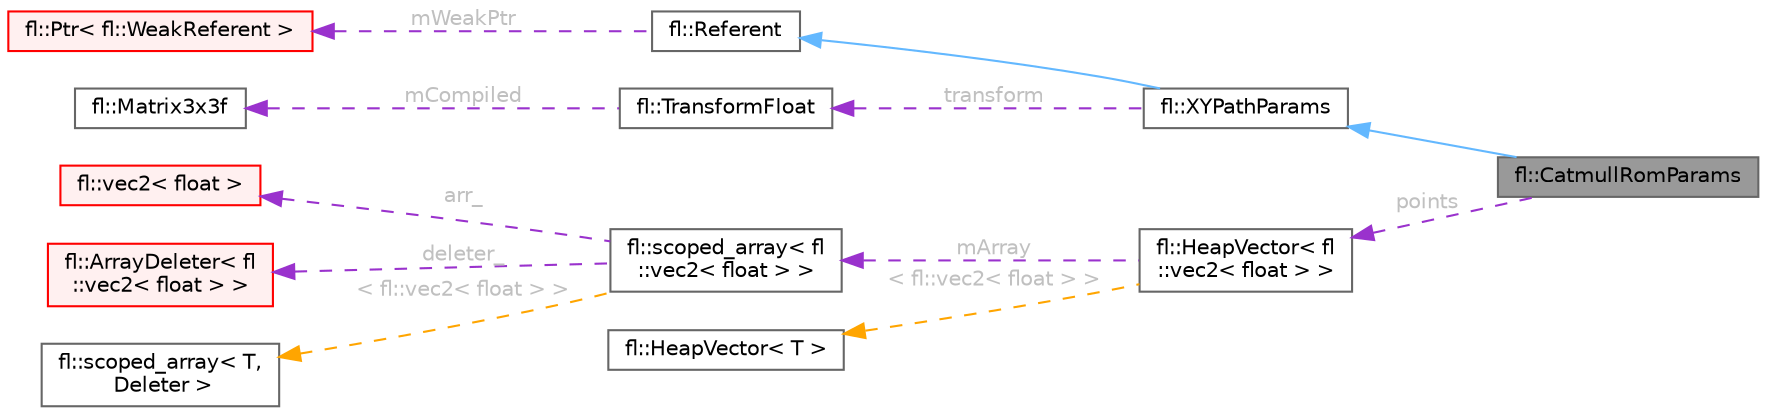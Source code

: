 digraph "fl::CatmullRomParams"
{
 // INTERACTIVE_SVG=YES
 // LATEX_PDF_SIZE
  bgcolor="transparent";
  edge [fontname=Helvetica,fontsize=10,labelfontname=Helvetica,labelfontsize=10];
  node [fontname=Helvetica,fontsize=10,shape=box,height=0.2,width=0.4];
  rankdir="LR";
  Node1 [id="Node000001",label="fl::CatmullRomParams",height=0.2,width=0.4,color="gray40", fillcolor="grey60", style="filled", fontcolor="black",tooltip=" "];
  Node2 -> Node1 [id="edge1_Node000001_Node000002",dir="back",color="steelblue1",style="solid",tooltip=" "];
  Node2 [id="Node000002",label="fl::XYPathParams",height=0.2,width=0.4,color="gray40", fillcolor="white", style="filled",URL="$da/d32/classfl_1_1_x_y_path_params.html",tooltip=" "];
  Node3 -> Node2 [id="edge2_Node000002_Node000003",dir="back",color="steelblue1",style="solid",tooltip=" "];
  Node3 [id="Node000003",label="fl::Referent",height=0.2,width=0.4,color="gray40", fillcolor="white", style="filled",URL="$d6/d16/classfl_1_1_referent.html",tooltip=" "];
  Node4 -> Node3 [id="edge3_Node000003_Node000004",dir="back",color="darkorchid3",style="dashed",tooltip=" ",label=" mWeakPtr",fontcolor="grey" ];
  Node4 [id="Node000004",label="fl::Ptr\< fl::WeakReferent \>",height=0.2,width=0.4,color="red", fillcolor="#FFF0F0", style="filled",URL="$d1/d56/classfl_1_1_ptr.html",tooltip=" "];
  Node10 -> Node2 [id="edge4_Node000002_Node000010",dir="back",color="darkorchid3",style="dashed",tooltip=" ",label=" transform",fontcolor="grey" ];
  Node10 [id="Node000010",label="fl::TransformFloat",height=0.2,width=0.4,color="gray40", fillcolor="white", style="filled",URL="$d9/dd3/structfl_1_1_transform_float.html",tooltip=" "];
  Node11 -> Node10 [id="edge5_Node000010_Node000011",dir="back",color="darkorchid3",style="dashed",tooltip=" ",label=" mCompiled",fontcolor="grey" ];
  Node11 [id="Node000011",label="fl::Matrix3x3f",height=0.2,width=0.4,color="gray40", fillcolor="white", style="filled",URL="$d3/d54/structfl_1_1_matrix3x3f.html",tooltip=" "];
  Node12 -> Node1 [id="edge6_Node000001_Node000012",dir="back",color="darkorchid3",style="dashed",tooltip=" ",label=" points",fontcolor="grey" ];
  Node12 [id="Node000012",label="fl::HeapVector\< fl\l::vec2\< float \> \>",height=0.2,width=0.4,color="gray40", fillcolor="white", style="filled",URL="$db/ddd/classfl_1_1_heap_vector.html",tooltip=" "];
  Node13 -> Node12 [id="edge7_Node000012_Node000013",dir="back",color="darkorchid3",style="dashed",tooltip=" ",label=" mArray",fontcolor="grey" ];
  Node13 [id="Node000013",label="fl::scoped_array\< fl\l::vec2\< float \> \>",height=0.2,width=0.4,color="gray40", fillcolor="white", style="filled",URL="$d3/d92/classfl_1_1scoped__array.html",tooltip=" "];
  Node14 -> Node13 [id="edge8_Node000013_Node000014",dir="back",color="darkorchid3",style="dashed",tooltip=" ",label=" arr_",fontcolor="grey" ];
  Node14 [id="Node000014",label="fl::vec2\< float \>",height=0.2,width=0.4,color="red", fillcolor="#FFF0F0", style="filled",URL="$d5/d5d/structfl_1_1vec2.html",tooltip=" "];
  Node16 -> Node13 [id="edge9_Node000013_Node000016",dir="back",color="darkorchid3",style="dashed",tooltip=" ",label=" deleter_",fontcolor="grey" ];
  Node16 [id="Node000016",label="fl::ArrayDeleter\< fl\l::vec2\< float \> \>",height=0.2,width=0.4,color="red", fillcolor="#FFF0F0", style="filled",URL="$df/db6/structfl_1_1_array_deleter.html",tooltip=" "];
  Node18 -> Node13 [id="edge10_Node000013_Node000018",dir="back",color="orange",style="dashed",tooltip=" ",label=" \< fl::vec2\< float \> \>",fontcolor="grey" ];
  Node18 [id="Node000018",label="fl::scoped_array\< T,\l Deleter \>",height=0.2,width=0.4,color="gray40", fillcolor="white", style="filled",URL="$d3/d92/classfl_1_1scoped__array.html",tooltip=" "];
  Node19 -> Node12 [id="edge11_Node000012_Node000019",dir="back",color="orange",style="dashed",tooltip=" ",label=" \< fl::vec2\< float \> \>",fontcolor="grey" ];
  Node19 [id="Node000019",label="fl::HeapVector\< T \>",height=0.2,width=0.4,color="gray40", fillcolor="white", style="filled",URL="$db/ddd/classfl_1_1_heap_vector.html",tooltip=" "];
}
